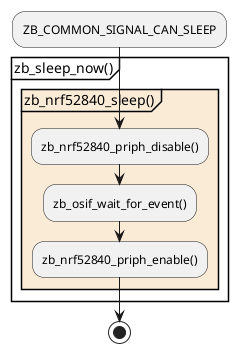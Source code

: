 @startuml

:ZB_COMMON_SIGNAL_CAN_SLEEP;
partition zb_sleep_now() {
partition zb_nrf52840_sleep() #AntiqueWhite {
        :zb_nrf52840_priph_disable();
        :zb_osif_wait_for_event();
        :zb_nrf52840_priph_enable();
}
}

stop

@enduml